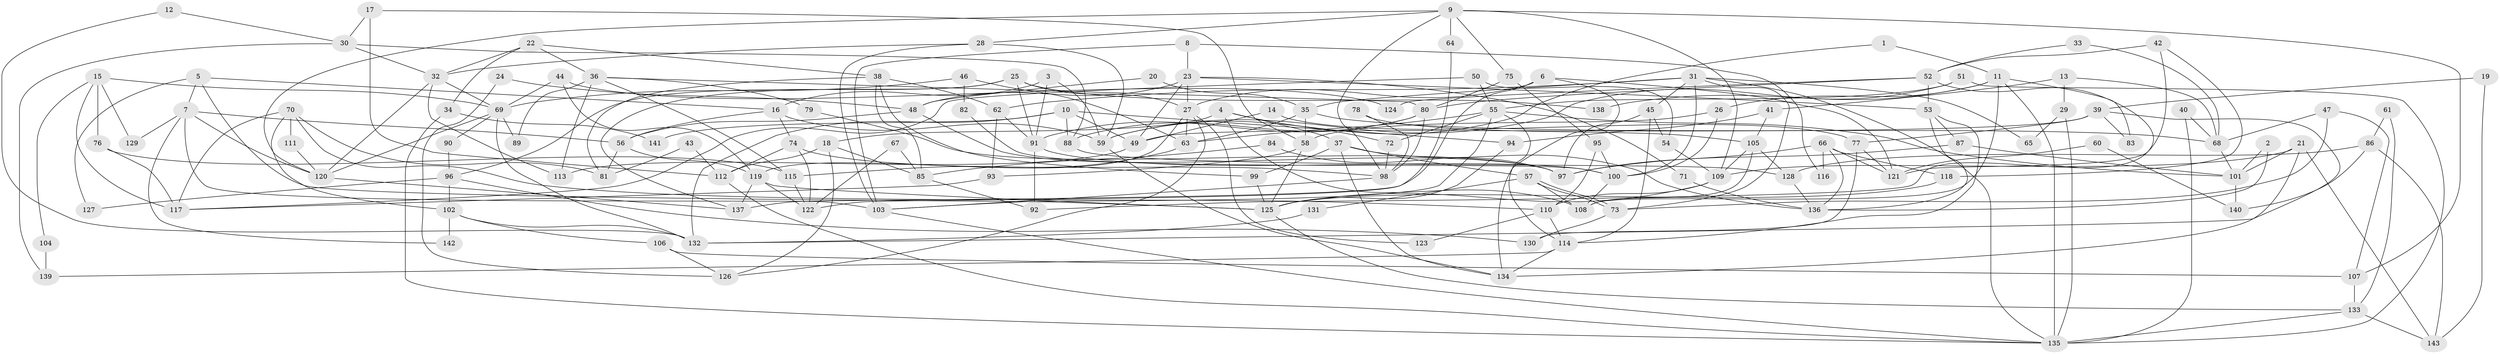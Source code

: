 // coarse degree distribution, {10: 0.04225352112676056, 2: 0.19718309859154928, 3: 0.1267605633802817, 15: 0.028169014084507043, 4: 0.14084507042253522, 9: 0.04225352112676056, 6: 0.09859154929577464, 8: 0.056338028169014086, 13: 0.028169014084507043, 5: 0.11267605633802817, 12: 0.028169014084507043, 14: 0.014084507042253521, 1: 0.014084507042253521, 7: 0.04225352112676056, 11: 0.028169014084507043}
// Generated by graph-tools (version 1.1) at 2025/18/03/04/25 18:18:39]
// undirected, 143 vertices, 286 edges
graph export_dot {
graph [start="1"]
  node [color=gray90,style=filled];
  1;
  2;
  3;
  4;
  5;
  6;
  7;
  8;
  9;
  10;
  11;
  12;
  13;
  14;
  15;
  16;
  17;
  18;
  19;
  20;
  21;
  22;
  23;
  24;
  25;
  26;
  27;
  28;
  29;
  30;
  31;
  32;
  33;
  34;
  35;
  36;
  37;
  38;
  39;
  40;
  41;
  42;
  43;
  44;
  45;
  46;
  47;
  48;
  49;
  50;
  51;
  52;
  53;
  54;
  55;
  56;
  57;
  58;
  59;
  60;
  61;
  62;
  63;
  64;
  65;
  66;
  67;
  68;
  69;
  70;
  71;
  72;
  73;
  74;
  75;
  76;
  77;
  78;
  79;
  80;
  81;
  82;
  83;
  84;
  85;
  86;
  87;
  88;
  89;
  90;
  91;
  92;
  93;
  94;
  95;
  96;
  97;
  98;
  99;
  100;
  101;
  102;
  103;
  104;
  105;
  106;
  107;
  108;
  109;
  110;
  111;
  112;
  113;
  114;
  115;
  116;
  117;
  118;
  119;
  120;
  121;
  122;
  123;
  124;
  125;
  126;
  127;
  128;
  129;
  130;
  131;
  132;
  133;
  134;
  135;
  136;
  137;
  138;
  139;
  140;
  141;
  142;
  143;
  1 -- 11;
  1 -- 59;
  2 -- 101;
  2 -- 136;
  3 -- 16;
  3 -- 59;
  3 -- 91;
  4 -- 72;
  4 -- 108;
  4 -- 18;
  4 -- 37;
  5 -- 125;
  5 -- 7;
  5 -- 16;
  5 -- 127;
  6 -- 137;
  6 -- 134;
  6 -- 27;
  6 -- 121;
  7 -- 103;
  7 -- 56;
  7 -- 120;
  7 -- 129;
  7 -- 142;
  8 -- 23;
  8 -- 103;
  8 -- 116;
  9 -- 28;
  9 -- 120;
  9 -- 64;
  9 -- 75;
  9 -- 98;
  9 -- 107;
  9 -- 109;
  10 -- 132;
  10 -- 88;
  10 -- 49;
  10 -- 94;
  10 -- 141;
  11 -- 26;
  11 -- 135;
  11 -- 83;
  11 -- 108;
  11 -- 138;
  12 -- 30;
  12 -- 132;
  13 -- 68;
  13 -- 41;
  13 -- 29;
  14 -- 77;
  14 -- 49;
  15 -- 117;
  15 -- 69;
  15 -- 76;
  15 -- 104;
  15 -- 129;
  16 -- 74;
  16 -- 56;
  16 -- 59;
  17 -- 30;
  17 -- 112;
  17 -- 58;
  18 -- 112;
  18 -- 85;
  18 -- 126;
  19 -- 143;
  19 -- 39;
  20 -- 48;
  20 -- 35;
  21 -- 101;
  21 -- 109;
  21 -- 134;
  21 -- 143;
  22 -- 32;
  22 -- 36;
  22 -- 34;
  22 -- 38;
  23 -- 53;
  23 -- 48;
  23 -- 27;
  23 -- 49;
  23 -- 71;
  24 -- 48;
  24 -- 126;
  25 -- 91;
  25 -- 27;
  25 -- 96;
  25 -- 137;
  25 -- 138;
  26 -- 100;
  26 -- 58;
  27 -- 63;
  27 -- 119;
  27 -- 123;
  27 -- 126;
  28 -- 59;
  28 -- 32;
  28 -- 103;
  29 -- 135;
  29 -- 65;
  30 -- 32;
  30 -- 88;
  30 -- 139;
  31 -- 35;
  31 -- 135;
  31 -- 45;
  31 -- 62;
  31 -- 65;
  31 -- 73;
  31 -- 100;
  32 -- 113;
  32 -- 120;
  32 -- 69;
  33 -- 52;
  33 -- 68;
  34 -- 135;
  34 -- 141;
  35 -- 58;
  35 -- 63;
  35 -- 68;
  36 -- 80;
  36 -- 115;
  36 -- 79;
  36 -- 89;
  36 -- 113;
  37 -- 57;
  37 -- 99;
  37 -- 134;
  37 -- 136;
  38 -- 85;
  38 -- 62;
  38 -- 81;
  38 -- 99;
  39 -- 132;
  39 -- 49;
  39 -- 77;
  39 -- 83;
  40 -- 135;
  40 -- 68;
  41 -- 94;
  41 -- 105;
  42 -- 121;
  42 -- 118;
  42 -- 52;
  43 -- 81;
  43 -- 112;
  44 -- 69;
  44 -- 119;
  44 -- 124;
  45 -- 54;
  45 -- 97;
  45 -- 114;
  46 -- 63;
  46 -- 69;
  46 -- 82;
  47 -- 107;
  47 -- 73;
  47 -- 68;
  48 -- 97;
  48 -- 56;
  49 -- 113;
  50 -- 55;
  50 -- 117;
  50 -- 54;
  51 -- 59;
  51 -- 55;
  51 -- 135;
  52 -- 80;
  52 -- 53;
  52 -- 92;
  52 -- 124;
  53 -- 114;
  53 -- 87;
  53 -- 136;
  54 -- 109;
  55 -- 114;
  55 -- 103;
  55 -- 63;
  55 -- 72;
  55 -- 101;
  56 -- 119;
  56 -- 81;
  57 -- 108;
  57 -- 73;
  57 -- 73;
  57 -- 131;
  58 -- 125;
  58 -- 93;
  59 -- 134;
  60 -- 140;
  60 -- 121;
  61 -- 86;
  61 -- 133;
  62 -- 91;
  62 -- 93;
  63 -- 115;
  64 -- 122;
  66 -- 136;
  66 -- 97;
  66 -- 116;
  66 -- 118;
  66 -- 121;
  67 -- 85;
  67 -- 122;
  68 -- 101;
  69 -- 120;
  69 -- 89;
  69 -- 90;
  69 -- 132;
  70 -- 110;
  70 -- 81;
  70 -- 102;
  70 -- 111;
  70 -- 117;
  71 -- 136;
  72 -- 98;
  73 -- 130;
  74 -- 98;
  74 -- 122;
  74 -- 112;
  75 -- 80;
  75 -- 95;
  76 -- 117;
  76 -- 115;
  77 -- 121;
  77 -- 130;
  78 -- 105;
  78 -- 98;
  79 -- 97;
  80 -- 98;
  80 -- 91;
  80 -- 88;
  82 -- 100;
  84 -- 85;
  84 -- 97;
  85 -- 92;
  86 -- 143;
  86 -- 128;
  86 -- 140;
  87 -- 101;
  87 -- 97;
  88 -- 128;
  90 -- 96;
  91 -- 92;
  91 -- 100;
  93 -- 117;
  94 -- 125;
  95 -- 100;
  95 -- 110;
  96 -- 130;
  96 -- 102;
  96 -- 127;
  98 -- 103;
  99 -- 125;
  100 -- 108;
  101 -- 140;
  102 -- 106;
  102 -- 132;
  102 -- 142;
  103 -- 135;
  104 -- 139;
  105 -- 108;
  105 -- 109;
  105 -- 128;
  106 -- 126;
  106 -- 107;
  107 -- 133;
  109 -- 110;
  109 -- 125;
  110 -- 114;
  110 -- 123;
  111 -- 120;
  112 -- 135;
  114 -- 134;
  114 -- 139;
  115 -- 122;
  118 -- 125;
  119 -- 125;
  119 -- 122;
  119 -- 137;
  120 -- 137;
  125 -- 133;
  128 -- 136;
  131 -- 132;
  133 -- 135;
  133 -- 143;
}
